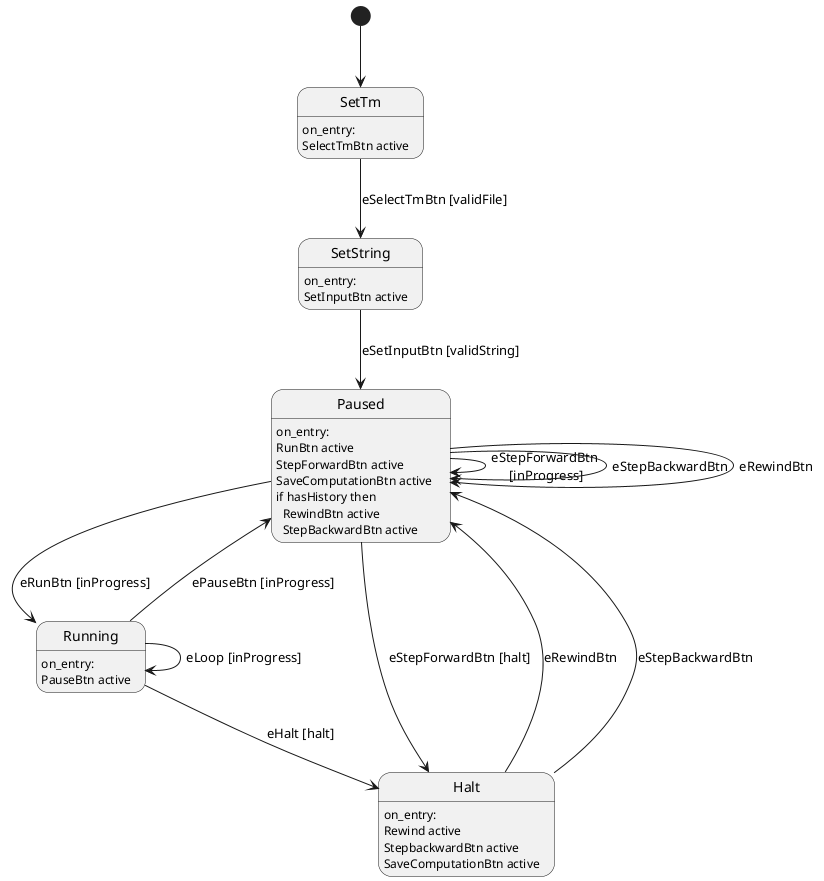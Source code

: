 


/'

_validFile 
_validInputString;

enum class RunControlState : int {
   AtStart = 0,
   ValidTM,
   ValidString,
   Ready,
   Paused,
   Running,
   SingleStep,
   HaltAccept,
   HaltFailed
}; // end enum

enum class TmStatus : int {
   Uninitialized,         // before valid file and valid input 
   Ready,                 // awaiting user run or step 
   InProgress,            // after first step and not halt
   HaltOnNoTransition,    // halt accept
   AcceptedOnFinalState,  // halt accept
   HaltOnNonFinalState,   // halt accept
   InvalidLeftMove,       // halt failed
   InvalidRightMove,      // halt failed
   SomethingWentWrong     // remove and just use switch/case default instead
}; // end enum

'/
@startuml GUI Button Enables


[*] --> SetTm 
SetTm --> SetString : eSelectTmBtn [validFile]
SetTm : on_entry: \nSelectTmBtn active  

SetString : on_entry: \nSetInputBtn active  

SetString --> Paused : eSetInputBtn [validString]
Paused --> Running : eRunBtn [inProgress] 
Paused : on_entry: \nRunBtn active \nStepForwardBtn active \nSaveComputationBtn active \nif hasHistory then \n  RewindBtn active \n  StepBackwardBtn active 

Paused --> Paused : eStepForwardBtn \n[inProgress]
Paused --> Halt : eStepForwardBtn [halt]
Paused --> Paused : eStepBackwardBtn
Paused --> Paused : eRewindBtn

Running --> Paused : ePauseBtn [inProgress]
Running --> Running : eLoop [inProgress]
Running --> Halt : eHalt [halt]
Running : on_entry: \nPauseBtn active 

Halt : on_entry: \nRewind active \nStepbackwardBtn active \nSaveComputationBtn active

Halt --> Paused : eRewindBtn
Halt --> Paused : eStepBackwardBtn

@enduml
